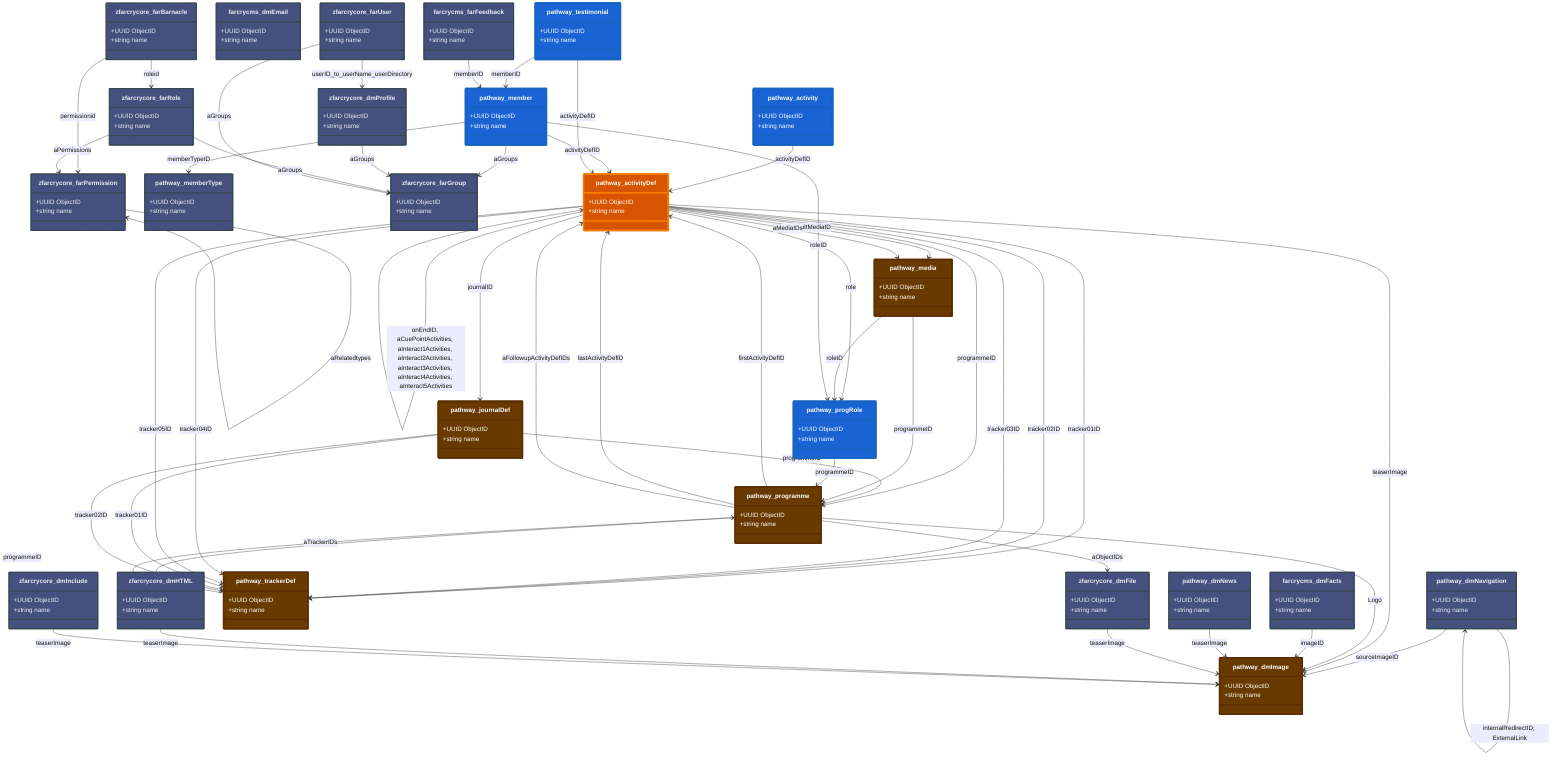 classDiagram
    %% Parameters:
%%   Focus: activityDef
%%   Domains: pathway
%%   Chart Type: Class
    class pathway_dmImage {
        +UUID ObjectID
        +string name
    }

    class pathway_dmNavigation {
        +UUID ObjectID
        +string name
    }

    class pathway_dmNews {
        +UUID ObjectID
        +string name
    }

    class pathway_activity {
        +UUID ObjectID
        +string name
    }

    class pathway_activityDef {
        +UUID ObjectID
        +string name
    }

    class pathway_journalDef {
        +UUID ObjectID
        +string name
    }

    class pathway_media {
        +UUID ObjectID
        +string name
    }

    class pathway_member {
        +UUID ObjectID
        +string name
    }

    class pathway_memberType {
        +UUID ObjectID
        +string name
    }

    class pathway_programme {
        +UUID ObjectID
        +string name
    }

    class pathway_progRole {
        +UUID ObjectID
        +string name
    }

    class pathway_testimonial {
        +UUID ObjectID
        +string name
    }

    class pathway_trackerDef {
        +UUID ObjectID
        +string name
    }

    class farcrycms_dmEmail {
        +UUID ObjectID
        +string name
    }

    class farcrycms_dmFacts {
        +UUID ObjectID
        +string name
    }

    class farcrycms_farFeedback {
        +UUID ObjectID
        +string name
    }

    class zfarcrycore_dmFile {
        +UUID ObjectID
        +string name
    }

    class zfarcrycore_dmHTML {
        +UUID ObjectID
        +string name
    }

    class zfarcrycore_dmInclude {
        +UUID ObjectID
        +string name
    }

    class zfarcrycore_dmProfile {
        +UUID ObjectID
        +string name
    }

    class zfarcrycore_farBarnacle {
        +UUID ObjectID
        +string name
    }

    class zfarcrycore_farGroup {
        +UUID ObjectID
        +string name
    }

    class zfarcrycore_farPermission {
        +UUID ObjectID
        +string name
    }

    class zfarcrycore_farRole {
        +UUID ObjectID
        +string name
    }

    class zfarcrycore_farUser {
        +UUID ObjectID
        +string name
    }

    pathway_dmNavigation --> pathway_dmImage : sourceImageID
    pathway_activity --> pathway_activityDef : activityDefID
    pathway_activityDef --> pathway_programme : programmeID
    pathway_activityDef --> pathway_dmImage : teaserImage
    pathway_activityDef --> pathway_progRole : role
    pathway_activityDef --> pathway_media : defaultMediaID
    pathway_activityDef --> pathway_journalDef : journalID
    pathway_activityDef --> pathway_trackerDef : tracker01ID
    pathway_activityDef --> pathway_trackerDef : tracker02ID
    pathway_activityDef --> pathway_trackerDef : tracker03ID
    pathway_activityDef --> pathway_trackerDef : tracker04ID
    pathway_activityDef --> pathway_trackerDef : tracker05ID
    pathway_journalDef --> pathway_trackerDef : tracker01ID
    pathway_journalDef --> pathway_trackerDef : tracker02ID
    pathway_journalDef --> pathway_programme : programmeID
    pathway_media --> pathway_programme : programmeID
    pathway_media --> pathway_progRole : roleID
    pathway_member --> pathway_memberType : memberTypeID
    pathway_member --> pathway_activityDef : activityDefID
    pathway_member --> pathway_progRole : roleID
    pathway_programme --> pathway_dmImage : Logo
    pathway_programme --> pathway_activityDef : firstActivityDefID
    pathway_programme --> pathway_activityDef : lastActivityDefID
    pathway_progRole --> pathway_programme : programmeID
    pathway_testimonial --> pathway_member : memberID
    pathway_testimonial --> pathway_activityDef : activityDefID
    pathway_trackerDef --> pathway_programme : programmeID
    farcrycms_dmFacts --> pathway_dmImage : imageID
    pathway_dmNews --> pathway_dmImage : teaserImage
    farcrycms_farFeedback --> pathway_member : memberID
    zfarcrycore_dmFile --> pathway_dmImage : teaserImage
    zfarcrycore_dmHTML --> pathway_dmImage : teaserImage
    zfarcrycore_dmInclude --> pathway_dmImage : teaserImage
    zfarcrycore_farBarnacle --> zfarcrycore_farRole : roleid
    zfarcrycore_farBarnacle --> zfarcrycore_farPermission : permissionid
    pathway_activityDef --> pathway_media : aMediaIDs
    pathway_member --> zfarcrycore_farGroup : aGroups
    pathway_programme --> pathway_activityDef : aFollowupActivityDefIDs
    pathway_programme --> pathway_trackerDef : aTrackerIDs
    pathway_programme --> zfarcrycore_dmFile : aObjectIDs
    zfarcrycore_dmProfile --> zfarcrycore_farGroup : aGroups
    zfarcrycore_farRole --> zfarcrycore_farGroup : aGroups
    zfarcrycore_farRole --> zfarcrycore_farPermission : aPermissions
    zfarcrycore_farUser --> zfarcrycore_farGroup : aGroups
    pathway_dmNavigation --> pathway_dmNavigation : internalRedirectID, ExternalLink
    zfarcrycore_farPermission --> zfarcrycore_farPermission : aRelatedtypes
    pathway_activityDef --> pathway_activityDef : onEndID, aCuePointActivities, aInteract1Activities, aInteract2Activities, aInteract3Activities, aInteract4Activities, aInteract5Activities

    %% Special Joins
    zfarcrycore_farUser --> zfarcrycore_dmProfile : userID_to_userName_userDirectory
    %% End Special Joins


    %% Entity Styling
    style pathway_dmImage fill:#693a00,stroke:#5d2e00,stroke-width:4px,color:#fff
    style pathway_dmNavigation fill:#44517f,stroke:#37474f,stroke-width:2px,color:#eceff1
    style pathway_dmNews fill:#44517f,stroke:#37474f,stroke-width:2px,color:#eceff1
    style pathway_activity fill:#1963d2,stroke:#1565c0,stroke-width:4px,color:#fff
    style pathway_activityDef fill:#d75500,stroke:#f57c00,stroke-width:4px,color:#fff
    style pathway_journalDef fill:#693a00,stroke:#5d2e00,stroke-width:4px,color:#fff
    style pathway_media fill:#693a00,stroke:#5d2e00,stroke-width:4px,color:#fff
    style pathway_member fill:#1963d2,stroke:#1565c0,stroke-width:4px,color:#fff
    style pathway_memberType fill:#44517f,stroke:#37474f,stroke-width:2px,color:#eceff1
    style pathway_programme fill:#693a00,stroke:#5d2e00,stroke-width:4px,color:#fff
    style pathway_progRole fill:#1963d2,stroke:#1565c0,stroke-width:4px,color:#fff
    style pathway_testimonial fill:#1963d2,stroke:#1565c0,stroke-width:4px,color:#fff
    style pathway_trackerDef fill:#693a00,stroke:#5d2e00,stroke-width:4px,color:#fff
    style farcrycms_dmEmail fill:#44517f,stroke:#37474f,stroke-width:2px,color:#eceff1
    style farcrycms_dmFacts fill:#44517f,stroke:#37474f,stroke-width:2px,color:#eceff1
    style farcrycms_farFeedback fill:#44517f,stroke:#37474f,stroke-width:2px,color:#eceff1
    style zfarcrycore_dmFile fill:#44517f,stroke:#37474f,stroke-width:2px,color:#eceff1
    style zfarcrycore_dmHTML fill:#44517f,stroke:#37474f,stroke-width:2px,color:#eceff1
    style zfarcrycore_dmInclude fill:#44517f,stroke:#37474f,stroke-width:2px,color:#eceff1
    style zfarcrycore_dmProfile fill:#44517f,stroke:#37474f,stroke-width:2px,color:#eceff1
    style zfarcrycore_farBarnacle fill:#44517f,stroke:#37474f,stroke-width:2px,color:#eceff1
    style zfarcrycore_farGroup fill:#44517f,stroke:#37474f,stroke-width:2px,color:#eceff1
    style zfarcrycore_farPermission fill:#44517f,stroke:#37474f,stroke-width:2px,color:#eceff1
    style zfarcrycore_farRole fill:#44517f,stroke:#37474f,stroke-width:2px,color:#eceff1
    style zfarcrycore_farUser fill:#44517f,stroke:#37474f,stroke-width:2px,color:#eceff1